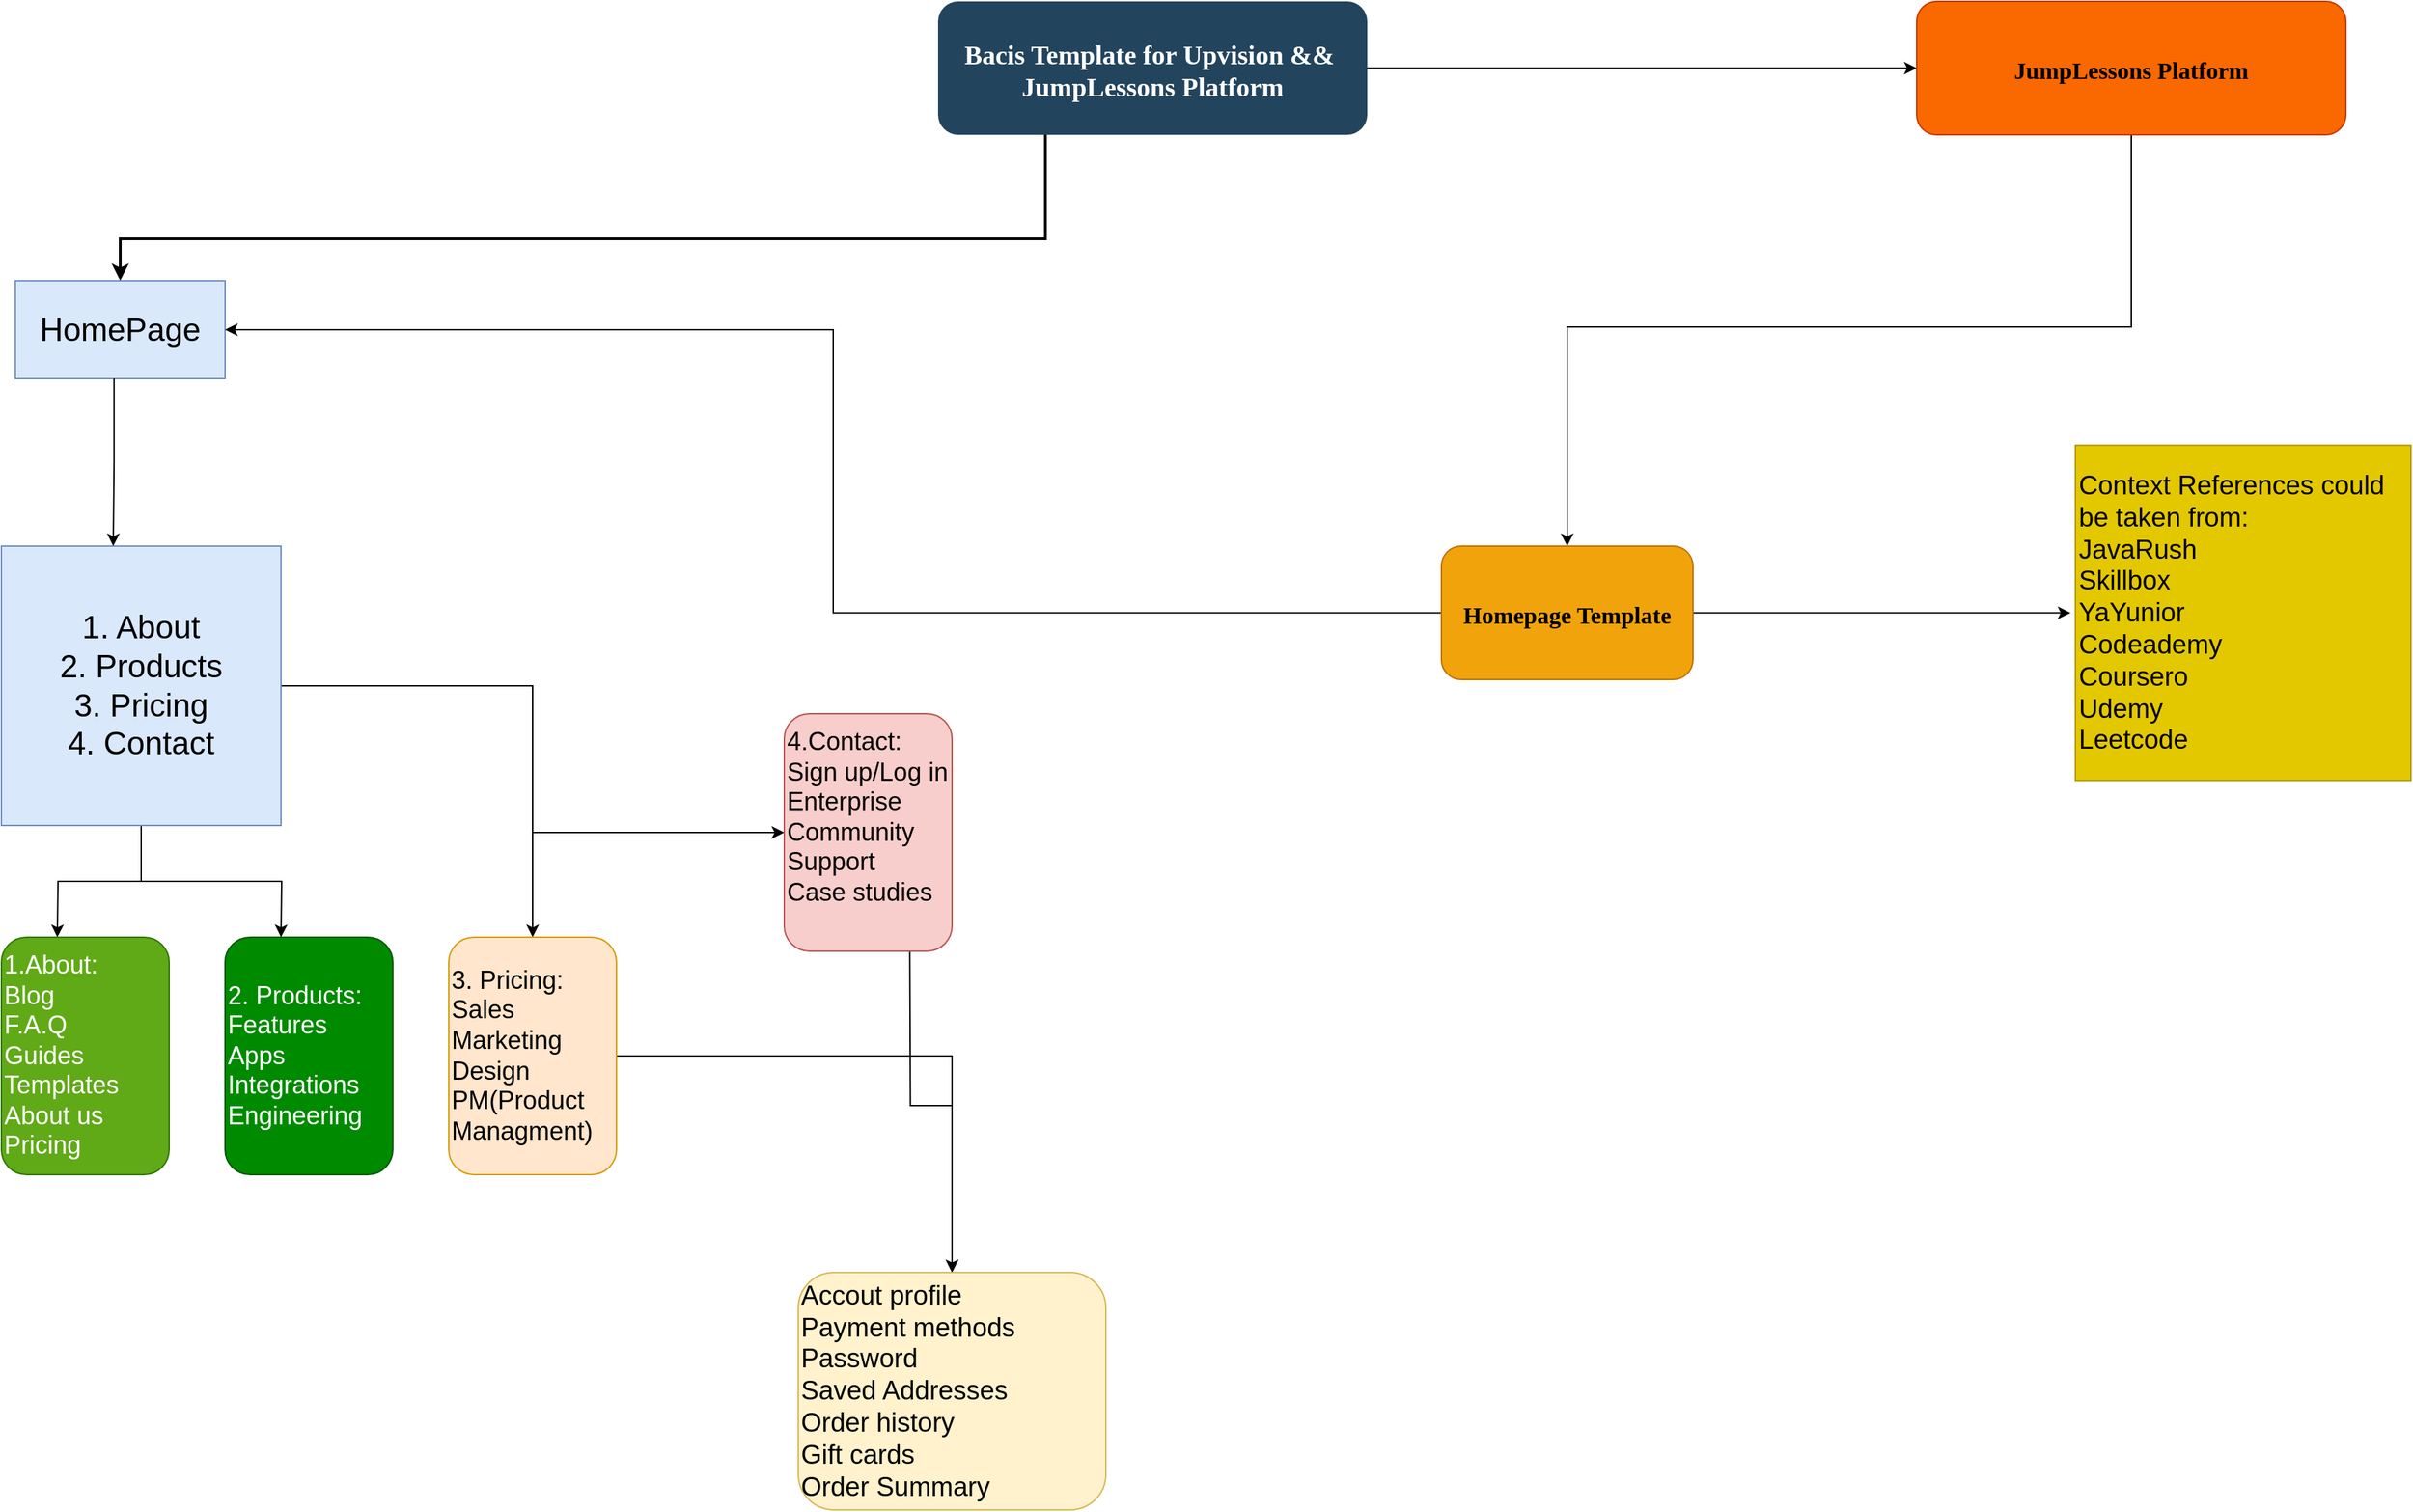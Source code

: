 <mxfile version="21.8.0" type="github">
  <diagram name="Page-1" id="2c0d36ab-eaac-3732-788b-9136903baeff">
    <mxGraphModel dx="2390" dy="1290" grid="1" gridSize="10" guides="1" tooltips="1" connect="1" arrows="1" fold="1" page="1" pageScale="1.5" pageWidth="1169" pageHeight="827" background="none" math="0" shadow="0">
      <root>
        <mxCell id="0" />
        <mxCell id="1" parent="0" />
        <mxCell id="9NDaHKz-dN1MJCupXXFU-73" style="edgeStyle=orthogonalEdgeStyle;rounded=0;orthogonalLoop=1;jettySize=auto;html=1;" edge="1" parent="1" source="2">
          <mxGeometry relative="1" as="geometry">
            <mxPoint x="1370" y="57.75" as="targetPoint" />
          </mxGeometry>
        </mxCell>
        <mxCell id="2" value="Bacis Template for Upvision &amp;&amp; &#xa;JumpLessons Platform" style="rounded=1;fillColor=#23445D;gradientColor=none;strokeColor=none;fontColor=#FFFFFF;fontStyle=1;fontFamily=Tahoma;fontSize=19;strokeWidth=3;" parent="1" vertex="1">
          <mxGeometry x="670" y="10" width="307" height="95.5" as="geometry" />
        </mxCell>
        <mxCell id="59" value="" style="edgeStyle=elbowEdgeStyle;elbow=vertical;strokeWidth=2;rounded=0;exitX=0.25;exitY=1;exitDx=0;exitDy=0;" parent="1" source="2" target="3_k1WsqG0F2tcwBnJU7O-126" edge="1">
          <mxGeometry x="347" y="225.5" width="100" height="100" as="geometry">
            <mxPoint x="813" y="275.5" as="sourcePoint" />
            <mxPoint x="480" y="350" as="targetPoint" />
            <Array as="points">
              <mxPoint x="400" y="180" />
            </Array>
          </mxGeometry>
        </mxCell>
        <mxCell id="3_k1WsqG0F2tcwBnJU7O-126" value="&lt;font style=&quot;font-size: 23px;&quot;&gt;HomePage&lt;/font&gt;" style="rounded=0;whiteSpace=wrap;html=1;fillColor=#dae8fc;strokeColor=#6c8ebf;" parent="1" vertex="1">
          <mxGeometry x="10" y="210" width="150" height="70" as="geometry" />
        </mxCell>
        <mxCell id="3_k1WsqG0F2tcwBnJU7O-132" style="edgeStyle=orthogonalEdgeStyle;rounded=0;orthogonalLoop=1;jettySize=auto;html=1;" parent="1" source="3_k1WsqG0F2tcwBnJU7O-130" edge="1">
          <mxGeometry relative="1" as="geometry">
            <mxPoint x="40" y="680" as="targetPoint" />
          </mxGeometry>
        </mxCell>
        <mxCell id="9NDaHKz-dN1MJCupXXFU-64" style="edgeStyle=orthogonalEdgeStyle;rounded=0;orthogonalLoop=1;jettySize=auto;html=1;" edge="1" parent="1" source="3_k1WsqG0F2tcwBnJU7O-130">
          <mxGeometry relative="1" as="geometry">
            <mxPoint x="200" y="680" as="targetPoint" />
          </mxGeometry>
        </mxCell>
        <mxCell id="9NDaHKz-dN1MJCupXXFU-68" style="edgeStyle=orthogonalEdgeStyle;rounded=0;orthogonalLoop=1;jettySize=auto;html=1;" edge="1" parent="1" source="3_k1WsqG0F2tcwBnJU7O-130" target="9NDaHKz-dN1MJCupXXFU-66">
          <mxGeometry relative="1" as="geometry" />
        </mxCell>
        <mxCell id="9NDaHKz-dN1MJCupXXFU-69" style="edgeStyle=orthogonalEdgeStyle;rounded=0;orthogonalLoop=1;jettySize=auto;html=1;" edge="1" parent="1" source="3_k1WsqG0F2tcwBnJU7O-130" target="9NDaHKz-dN1MJCupXXFU-67">
          <mxGeometry relative="1" as="geometry" />
        </mxCell>
        <mxCell id="3_k1WsqG0F2tcwBnJU7O-130" value="&lt;font style=&quot;font-size: 23px;&quot;&gt;1. About&lt;br&gt;2. Products&lt;br&gt;3. Pricing&lt;br&gt;4. Contact&lt;br&gt;&lt;/font&gt;" style="whiteSpace=wrap;html=1;aspect=fixed;fillColor=#dae8fc;strokeColor=#6c8ebf;align=center;" parent="1" vertex="1">
          <mxGeometry y="400" width="200" height="200" as="geometry" />
        </mxCell>
        <mxCell id="3_k1WsqG0F2tcwBnJU7O-131" style="edgeStyle=orthogonalEdgeStyle;rounded=0;orthogonalLoop=1;jettySize=auto;html=1;" parent="1" target="3_k1WsqG0F2tcwBnJU7O-130" edge="1">
          <mxGeometry relative="1" as="geometry">
            <mxPoint x="80.6" y="280" as="sourcePoint" />
            <mxPoint x="80.0" y="397" as="targetPoint" />
            <Array as="points">
              <mxPoint x="81" y="340" />
              <mxPoint x="80" y="340" />
            </Array>
          </mxGeometry>
        </mxCell>
        <mxCell id="9NDaHKz-dN1MJCupXXFU-62" value="&lt;font style=&quot;font-size: 18px;&quot;&gt;1.About:&lt;br&gt;Blog&lt;br&gt;F.A.Q&lt;br&gt;Guides&lt;br&gt;Templates&lt;br&gt;About us&lt;br&gt;Pricing&lt;/font&gt;" style="rounded=1;whiteSpace=wrap;html=1;fillColor=#60a917;strokeColor=#2D7600;align=left;fontColor=#ffffff;" vertex="1" parent="1">
          <mxGeometry y="680" width="120" height="170" as="geometry" />
        </mxCell>
        <mxCell id="9NDaHKz-dN1MJCupXXFU-65" value="&lt;span style=&quot;font-size: 18px;&quot;&gt;2. Products:&lt;br&gt;Features&lt;br&gt;Apps&lt;br&gt;Integrations&lt;br&gt;Engineering&lt;br&gt;&lt;/span&gt;" style="rounded=1;whiteSpace=wrap;html=1;fillColor=#008a00;strokeColor=#005700;align=left;fontColor=#ffffff;" vertex="1" parent="1">
          <mxGeometry x="160" y="680" width="120" height="170" as="geometry" />
        </mxCell>
        <mxCell id="9NDaHKz-dN1MJCupXXFU-72" style="edgeStyle=orthogonalEdgeStyle;rounded=0;orthogonalLoop=1;jettySize=auto;html=1;" edge="1" parent="1" source="9NDaHKz-dN1MJCupXXFU-66" target="9NDaHKz-dN1MJCupXXFU-71">
          <mxGeometry relative="1" as="geometry" />
        </mxCell>
        <mxCell id="9NDaHKz-dN1MJCupXXFU-66" value="&lt;span style=&quot;font-size: 18px;&quot;&gt;3. Pricing:&lt;br&gt;Sales&lt;br&gt;Marketing&lt;br&gt;Design&lt;br&gt;PM(Product Managment)&lt;br&gt;&lt;/span&gt;" style="rounded=1;whiteSpace=wrap;html=1;fillColor=#ffe6cc;strokeColor=#d79b00;align=left;" vertex="1" parent="1">
          <mxGeometry x="320" y="680" width="120" height="170" as="geometry" />
        </mxCell>
        <mxCell id="9NDaHKz-dN1MJCupXXFU-70" style="edgeStyle=orthogonalEdgeStyle;rounded=0;orthogonalLoop=1;jettySize=auto;html=1;" edge="1" parent="1" target="9NDaHKz-dN1MJCupXXFU-71">
          <mxGeometry relative="1" as="geometry">
            <mxPoint x="709.71" y="910.0" as="targetPoint" />
            <mxPoint x="649.71" y="680.0" as="sourcePoint" />
          </mxGeometry>
        </mxCell>
        <mxCell id="9NDaHKz-dN1MJCupXXFU-67" value="&lt;span style=&quot;font-size: 18px;&quot;&gt;4.Contact:&lt;br&gt;Sign up/Log in&lt;br&gt;Enterprise&lt;br&gt;Community&lt;br&gt;Support&lt;br&gt;Case studies&lt;br&gt;&lt;br&gt;&lt;/span&gt;" style="rounded=1;whiteSpace=wrap;html=1;fillColor=#f8cecc;strokeColor=#b85450;align=left;" vertex="1" parent="1">
          <mxGeometry x="560" y="520" width="120" height="170" as="geometry" />
        </mxCell>
        <mxCell id="9NDaHKz-dN1MJCupXXFU-71" value="&lt;font style=&quot;font-size: 19px;&quot;&gt;Accout profile&lt;br&gt;Payment methods&lt;br&gt;Password&lt;br&gt;Saved Addresses&lt;br&gt;Order history&lt;br&gt;Gift cards&lt;br&gt;Order Summary&lt;/font&gt;" style="rounded=1;whiteSpace=wrap;html=1;fillColor=#fff2cc;strokeColor=#d6b656;align=left;" vertex="1" parent="1">
          <mxGeometry x="570" y="920" width="220" height="170" as="geometry" />
        </mxCell>
        <mxCell id="9NDaHKz-dN1MJCupXXFU-75" style="edgeStyle=orthogonalEdgeStyle;rounded=0;orthogonalLoop=1;jettySize=auto;html=1;" edge="1" parent="1" source="9NDaHKz-dN1MJCupXXFU-74">
          <mxGeometry relative="1" as="geometry">
            <mxPoint x="1120" y="400" as="targetPoint" />
            <Array as="points">
              <mxPoint x="1524" y="243" />
              <mxPoint x="1120" y="243" />
              <mxPoint x="1120" y="380" />
            </Array>
          </mxGeometry>
        </mxCell>
        <mxCell id="9NDaHKz-dN1MJCupXXFU-74" value="JumpLessons Platform" style="rounded=1;fillColor=#fa6800;strokeColor=#C73500;fontColor=#000000;fontStyle=1;fontFamily=Tahoma;fontSize=17;" vertex="1" parent="1">
          <mxGeometry x="1370" y="10" width="307" height="95.5" as="geometry" />
        </mxCell>
        <mxCell id="9NDaHKz-dN1MJCupXXFU-77" style="edgeStyle=orthogonalEdgeStyle;rounded=0;orthogonalLoop=1;jettySize=auto;html=1;entryX=1;entryY=0.5;entryDx=0;entryDy=0;" edge="1" parent="1" source="9NDaHKz-dN1MJCupXXFU-76" target="3_k1WsqG0F2tcwBnJU7O-126">
          <mxGeometry relative="1" as="geometry" />
        </mxCell>
        <mxCell id="9NDaHKz-dN1MJCupXXFU-78" style="edgeStyle=orthogonalEdgeStyle;rounded=0;orthogonalLoop=1;jettySize=auto;html=1;" edge="1" parent="1" source="9NDaHKz-dN1MJCupXXFU-76">
          <mxGeometry relative="1" as="geometry">
            <mxPoint x="1480" y="447.75" as="targetPoint" />
          </mxGeometry>
        </mxCell>
        <mxCell id="9NDaHKz-dN1MJCupXXFU-76" value="Homepage Template" style="rounded=1;fillColor=#f0a30a;strokeColor=#BD7000;fontColor=#000000;fontStyle=1;fontFamily=Tahoma;fontSize=17;" vertex="1" parent="1">
          <mxGeometry x="1030" y="400" width="180" height="95.5" as="geometry" />
        </mxCell>
        <mxCell id="9NDaHKz-dN1MJCupXXFU-79" value="&lt;font style=&quot;font-size: 19px;&quot;&gt;Context References could be taken from:&lt;br&gt;JavaRush&lt;br&gt;Skillbox&lt;br&gt;YaYunior&lt;br&gt;Codeademy&lt;br&gt;Coursero&lt;br&gt;Udemy&lt;br&gt;Leetcode&lt;/font&gt;" style="whiteSpace=wrap;html=1;aspect=fixed;fillColor=#e3c800;fontColor=#000000;strokeColor=#B09500;align=left;" vertex="1" parent="1">
          <mxGeometry x="1483.5" y="327.75" width="240" height="240" as="geometry" />
        </mxCell>
      </root>
    </mxGraphModel>
  </diagram>
</mxfile>
